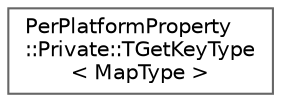 digraph "Graphical Class Hierarchy"
{
 // INTERACTIVE_SVG=YES
 // LATEX_PDF_SIZE
  bgcolor="transparent";
  edge [fontname=Helvetica,fontsize=10,labelfontname=Helvetica,labelfontsize=10];
  node [fontname=Helvetica,fontsize=10,shape=box,height=0.2,width=0.4];
  rankdir="LR";
  Node0 [id="Node000000",label="PerPlatformProperty\l::Private::TGetKeyType\l\< MapType \>",height=0.2,width=0.4,color="grey40", fillcolor="white", style="filled",URL="$d2/d5c/structPerPlatformProperty_1_1Private_1_1TGetKeyType.html",tooltip=" "];
}
